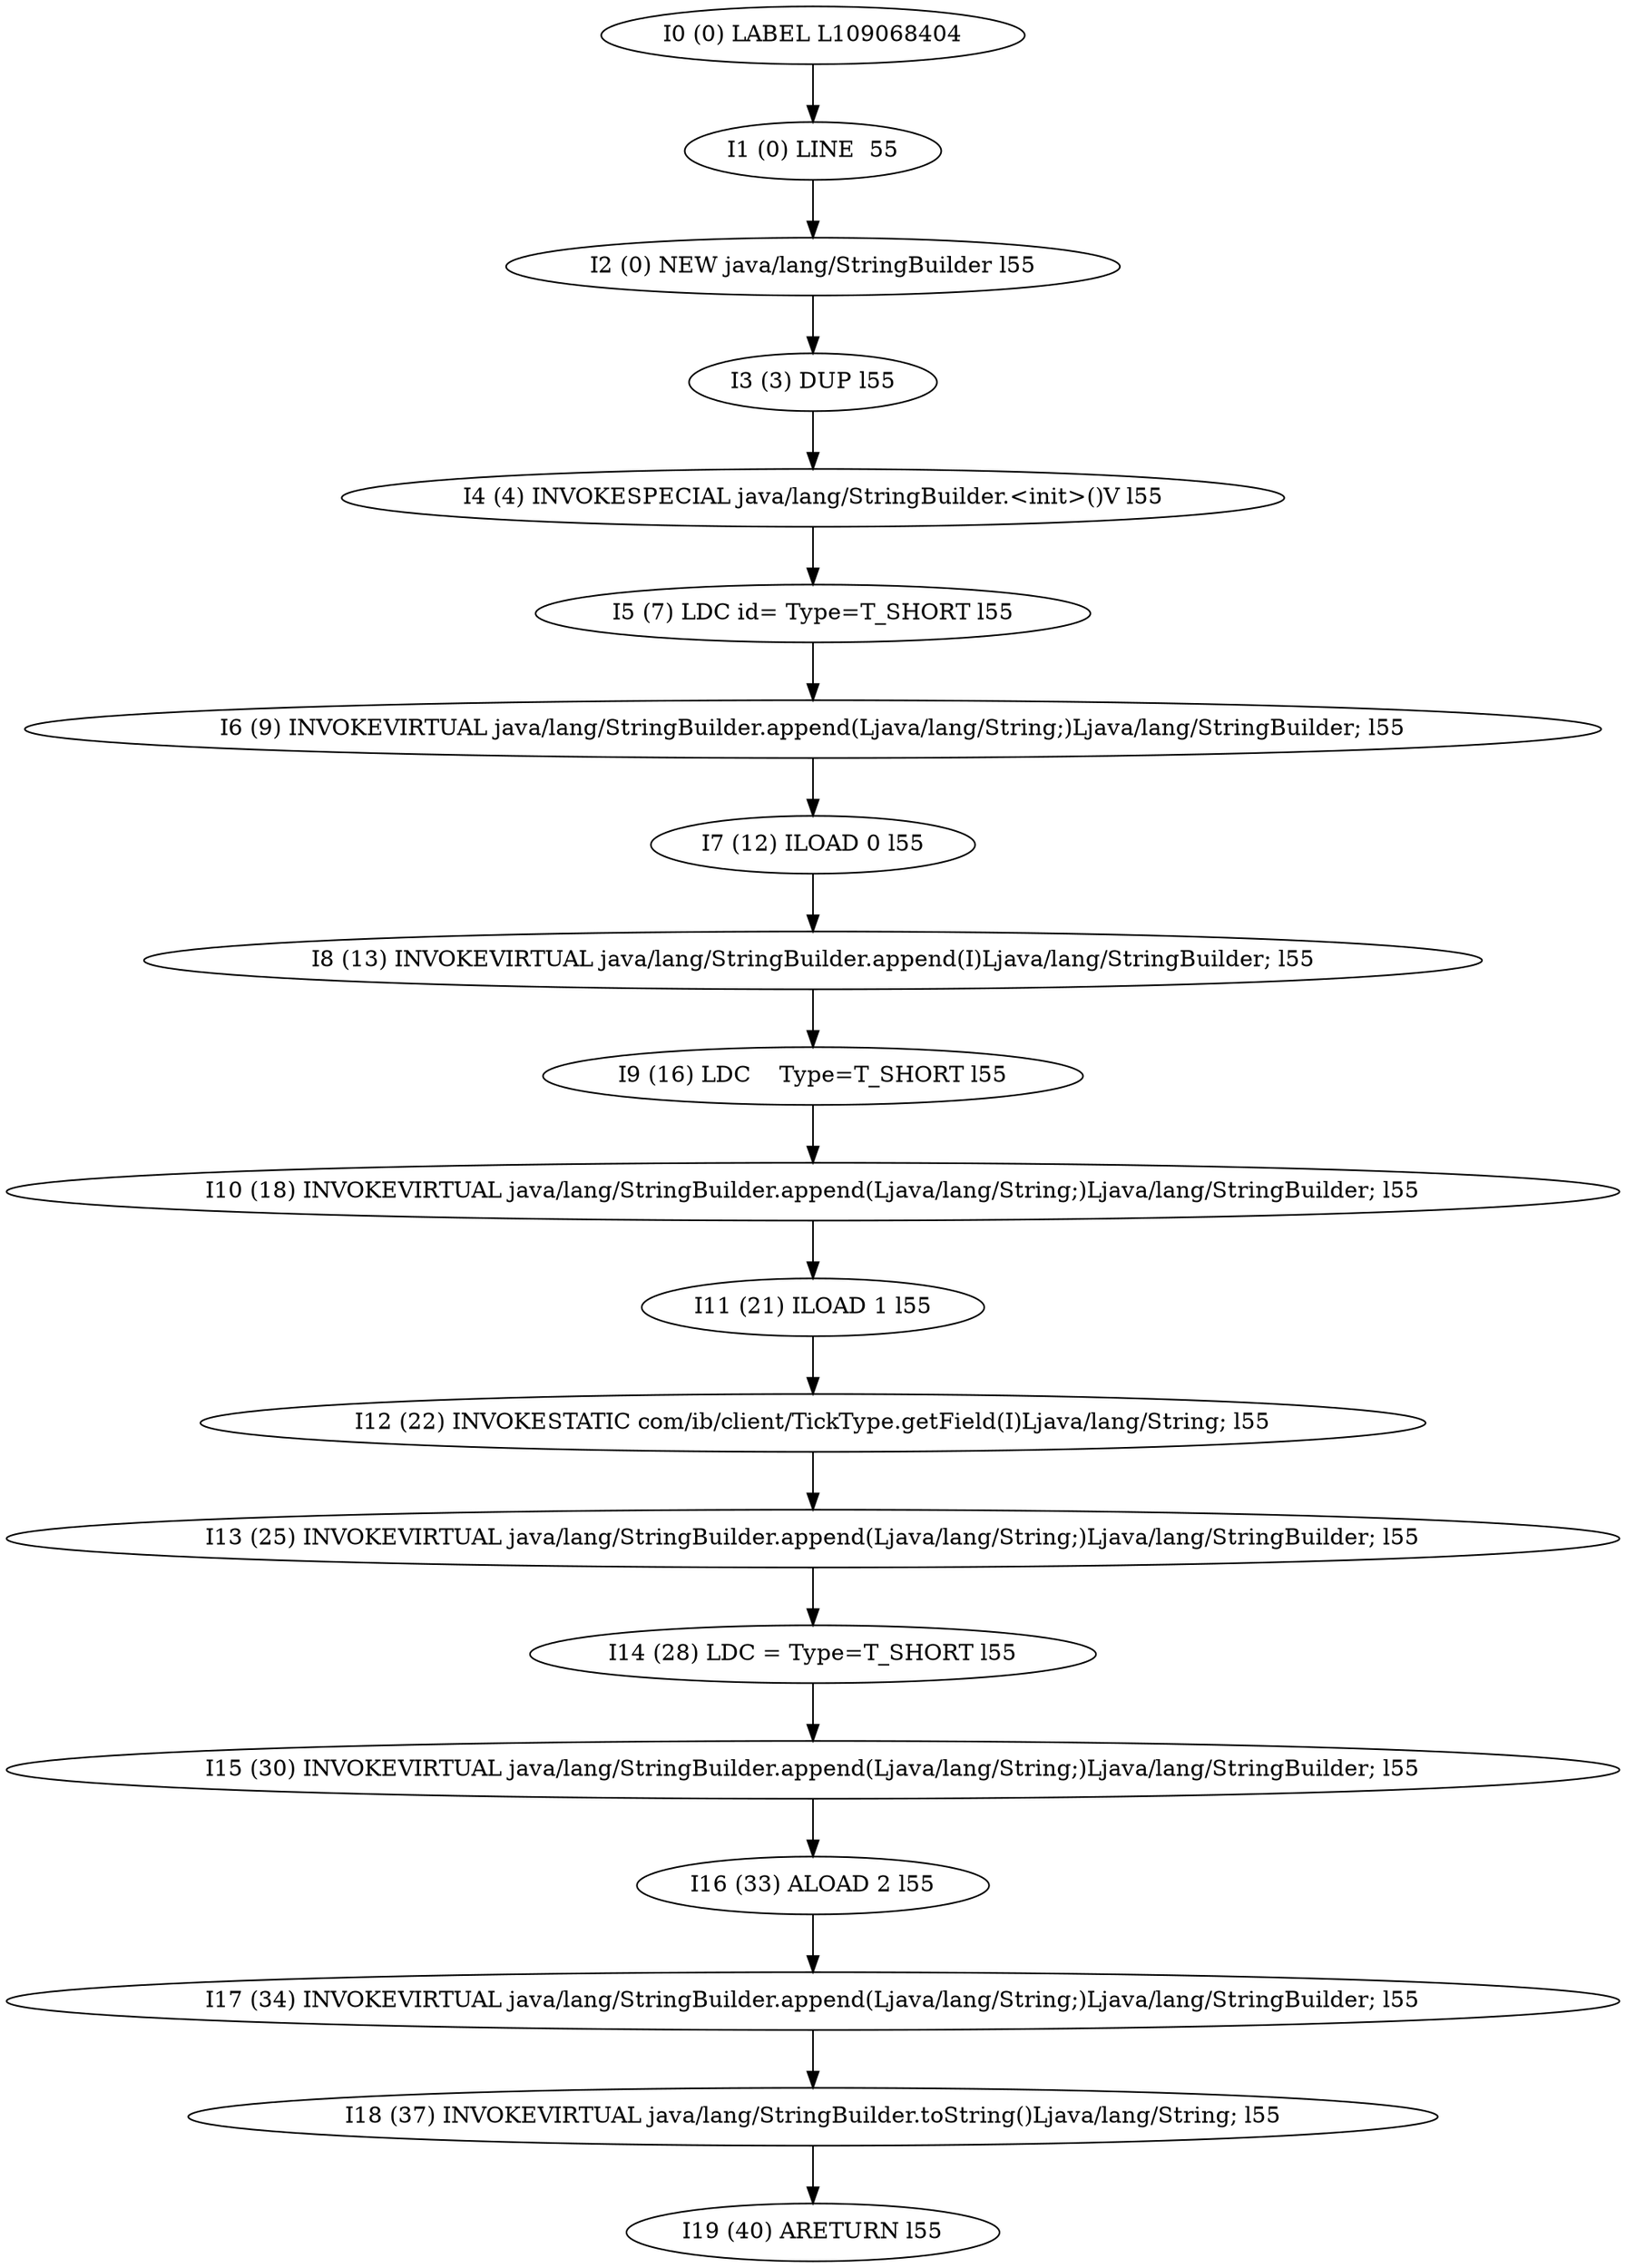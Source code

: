 digraph G {
  1 [ label="I0 (0) LABEL L109068404" ];
  2 [ label="I1 (0) LINE  55" ];
  3 [ label="I2 (0) NEW java/lang/StringBuilder l55" ];
  4 [ label="I3 (3) DUP l55" ];
  5 [ label="I4 (4) INVOKESPECIAL java/lang/StringBuilder.<init>()V l55" ];
  6 [ label="I5 (7) LDC id= Type=T_SHORT l55" ];
  7 [ label="I6 (9) INVOKEVIRTUAL java/lang/StringBuilder.append(Ljava/lang/String;)Ljava/lang/StringBuilder; l55" ];
  8 [ label="I7 (12) ILOAD 0 l55" ];
  9 [ label="I8 (13) INVOKEVIRTUAL java/lang/StringBuilder.append(I)Ljava/lang/StringBuilder; l55" ];
  10 [ label="I9 (16) LDC    Type=T_SHORT l55" ];
  11 [ label="I10 (18) INVOKEVIRTUAL java/lang/StringBuilder.append(Ljava/lang/String;)Ljava/lang/StringBuilder; l55" ];
  12 [ label="I11 (21) ILOAD 1 l55" ];
  13 [ label="I12 (22) INVOKESTATIC com/ib/client/TickType.getField(I)Ljava/lang/String; l55" ];
  14 [ label="I13 (25) INVOKEVIRTUAL java/lang/StringBuilder.append(Ljava/lang/String;)Ljava/lang/StringBuilder; l55" ];
  15 [ label="I14 (28) LDC = Type=T_SHORT l55" ];
  16 [ label="I15 (30) INVOKEVIRTUAL java/lang/StringBuilder.append(Ljava/lang/String;)Ljava/lang/StringBuilder; l55" ];
  17 [ label="I16 (33) ALOAD 2 l55" ];
  18 [ label="I17 (34) INVOKEVIRTUAL java/lang/StringBuilder.append(Ljava/lang/String;)Ljava/lang/StringBuilder; l55" ];
  19 [ label="I18 (37) INVOKEVIRTUAL java/lang/StringBuilder.toString()Ljava/lang/String; l55" ];
  20 [ label="I19 (40) ARETURN l55" ];
  1 -> 2 [ label="" ];
  2 -> 3 [ label="" ];
  3 -> 4 [ label="" ];
  4 -> 5 [ label="" ];
  5 -> 6 [ label="" ];
  6 -> 7 [ label="" ];
  7 -> 8 [ label="" ];
  8 -> 9 [ label="" ];
  9 -> 10 [ label="" ];
  10 -> 11 [ label="" ];
  11 -> 12 [ label="" ];
  12 -> 13 [ label="" ];
  13 -> 14 [ label="" ];
  14 -> 15 [ label="" ];
  15 -> 16 [ label="" ];
  16 -> 17 [ label="" ];
  17 -> 18 [ label="" ];
  18 -> 19 [ label="" ];
  19 -> 20 [ label="" ];
}
